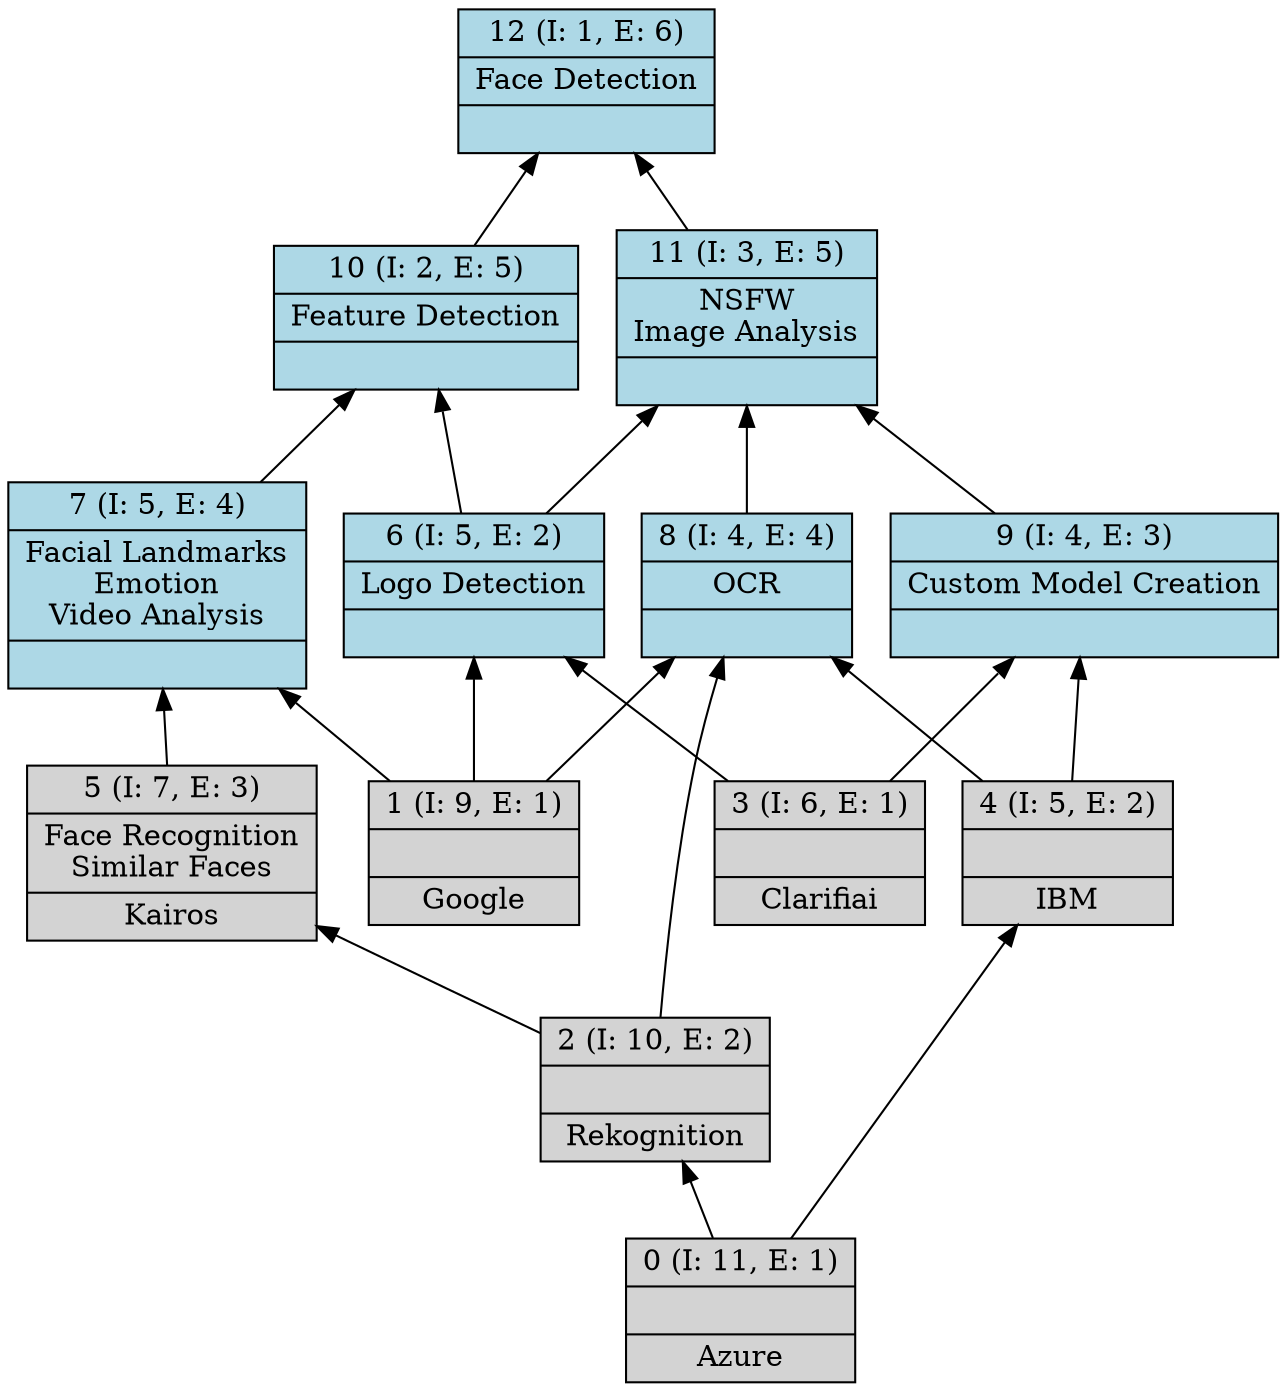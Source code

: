 digraph G { 
	rankdir=BT;
0 [shape=record,style=filled,label="{0 (I: 11, E: 1)||Azure\n}"];
1 [shape=record,style=filled,label="{1 (I: 9, E: 1)||Google\n}"];
2 [shape=record,style=filled,label="{2 (I: 10, E: 2)||Rekognition\n}"];
3 [shape=record,style=filled,label="{3 (I: 6, E: 1)||Clarifiai\n}"];
4 [shape=record,style=filled,label="{4 (I: 5, E: 2)||IBM\n}"];
5 [shape=record,style=filled,label="{5 (I: 7, E: 3)|Face Recognition\nSimilar Faces\n|Kairos\n}"];
6 [shape=record,style=filled,fillcolor=lightblue,label="{6 (I: 5, E: 2)|Logo Detection\n|}"];
7 [shape=record,style=filled,fillcolor=lightblue,label="{7 (I: 5, E: 4)|Facial Landmarks\nEmotion\nVideo Analysis\n|}"];
8 [shape=record,style=filled,fillcolor=lightblue,label="{8 (I: 4, E: 4)|OCR\n|}"];
9 [shape=record,style=filled,fillcolor=lightblue,label="{9 (I: 4, E: 3)|Custom Model Creation\n|}"];
10 [shape=record,style=filled,fillcolor=lightblue,label="{10 (I: 2, E: 5)|Feature Detection\n|}"];
11 [shape=record,style=filled,fillcolor=lightblue,label="{11 (I: 3, E: 5)|NSFW\nImage Analysis\n|}"];
12 [shape=record,style=filled,fillcolor=lightblue,label="{12 (I: 1, E: 6)| Face Detection\n|}"];
	0 -> 2
	0 -> 4
	1 -> 6
	1 -> 7
	1 -> 8
	2 -> 5
	2 -> 8
	3 -> 6
	3 -> 9
	4 -> 8
	4 -> 9
	5 -> 7
	6 -> 10
	6 -> 11
	7 -> 10
	8 -> 11
	9 -> 11
	10 -> 12
	11 -> 12
}